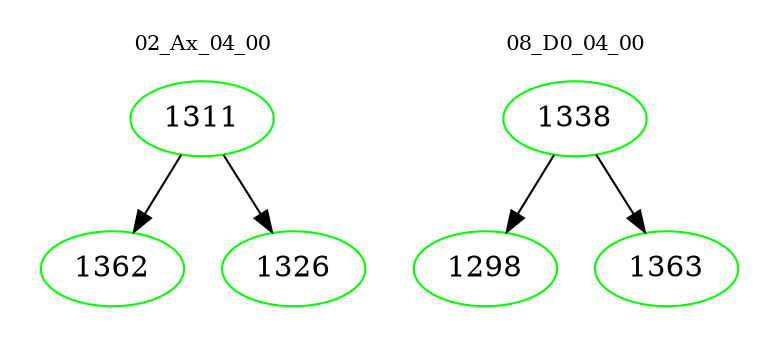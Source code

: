 digraph{
subgraph cluster_0 {
color = white
label = "02_Ax_04_00";
fontsize=10;
T0_1311 [label="1311", color="green"]
T0_1311 -> T0_1362 [color="black"]
T0_1362 [label="1362", color="green"]
T0_1311 -> T0_1326 [color="black"]
T0_1326 [label="1326", color="green"]
}
subgraph cluster_1 {
color = white
label = "08_D0_04_00";
fontsize=10;
T1_1338 [label="1338", color="green"]
T1_1338 -> T1_1298 [color="black"]
T1_1298 [label="1298", color="green"]
T1_1338 -> T1_1363 [color="black"]
T1_1363 [label="1363", color="green"]
}
}
